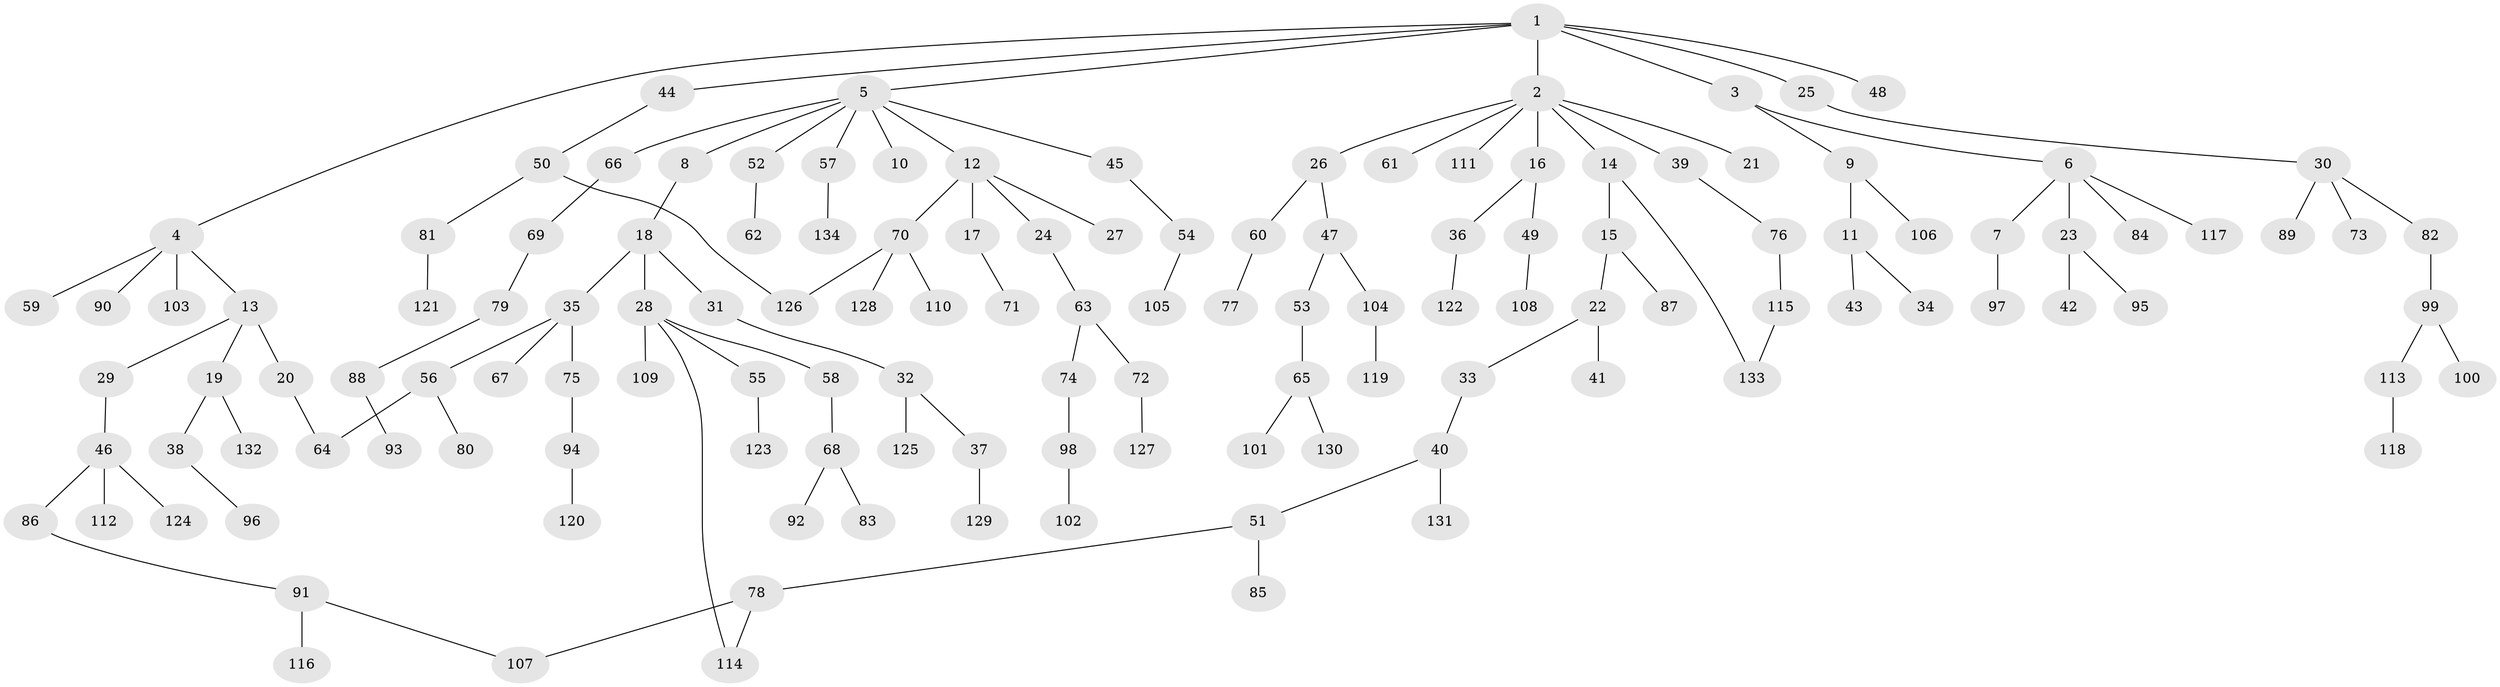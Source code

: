 // coarse degree distribution, {8: 0.02197802197802198, 7: 0.02197802197802198, 4: 0.04395604395604396, 1: 0.4725274725274725, 2: 0.25274725274725274, 3: 0.16483516483516483, 5: 0.02197802197802198}
// Generated by graph-tools (version 1.1) at 2025/51/02/27/25 19:51:37]
// undirected, 134 vertices, 138 edges
graph export_dot {
graph [start="1"]
  node [color=gray90,style=filled];
  1;
  2;
  3;
  4;
  5;
  6;
  7;
  8;
  9;
  10;
  11;
  12;
  13;
  14;
  15;
  16;
  17;
  18;
  19;
  20;
  21;
  22;
  23;
  24;
  25;
  26;
  27;
  28;
  29;
  30;
  31;
  32;
  33;
  34;
  35;
  36;
  37;
  38;
  39;
  40;
  41;
  42;
  43;
  44;
  45;
  46;
  47;
  48;
  49;
  50;
  51;
  52;
  53;
  54;
  55;
  56;
  57;
  58;
  59;
  60;
  61;
  62;
  63;
  64;
  65;
  66;
  67;
  68;
  69;
  70;
  71;
  72;
  73;
  74;
  75;
  76;
  77;
  78;
  79;
  80;
  81;
  82;
  83;
  84;
  85;
  86;
  87;
  88;
  89;
  90;
  91;
  92;
  93;
  94;
  95;
  96;
  97;
  98;
  99;
  100;
  101;
  102;
  103;
  104;
  105;
  106;
  107;
  108;
  109;
  110;
  111;
  112;
  113;
  114;
  115;
  116;
  117;
  118;
  119;
  120;
  121;
  122;
  123;
  124;
  125;
  126;
  127;
  128;
  129;
  130;
  131;
  132;
  133;
  134;
  1 -- 2;
  1 -- 3;
  1 -- 4;
  1 -- 5;
  1 -- 25;
  1 -- 44;
  1 -- 48;
  2 -- 14;
  2 -- 16;
  2 -- 21;
  2 -- 26;
  2 -- 39;
  2 -- 61;
  2 -- 111;
  3 -- 6;
  3 -- 9;
  4 -- 13;
  4 -- 59;
  4 -- 90;
  4 -- 103;
  5 -- 8;
  5 -- 10;
  5 -- 12;
  5 -- 45;
  5 -- 52;
  5 -- 57;
  5 -- 66;
  6 -- 7;
  6 -- 23;
  6 -- 84;
  6 -- 117;
  7 -- 97;
  8 -- 18;
  9 -- 11;
  9 -- 106;
  11 -- 34;
  11 -- 43;
  12 -- 17;
  12 -- 24;
  12 -- 27;
  12 -- 70;
  13 -- 19;
  13 -- 20;
  13 -- 29;
  14 -- 15;
  14 -- 133;
  15 -- 22;
  15 -- 87;
  16 -- 36;
  16 -- 49;
  17 -- 71;
  18 -- 28;
  18 -- 31;
  18 -- 35;
  19 -- 38;
  19 -- 132;
  20 -- 64;
  22 -- 33;
  22 -- 41;
  23 -- 42;
  23 -- 95;
  24 -- 63;
  25 -- 30;
  26 -- 47;
  26 -- 60;
  28 -- 55;
  28 -- 58;
  28 -- 109;
  28 -- 114;
  29 -- 46;
  30 -- 73;
  30 -- 82;
  30 -- 89;
  31 -- 32;
  32 -- 37;
  32 -- 125;
  33 -- 40;
  35 -- 56;
  35 -- 67;
  35 -- 75;
  36 -- 122;
  37 -- 129;
  38 -- 96;
  39 -- 76;
  40 -- 51;
  40 -- 131;
  44 -- 50;
  45 -- 54;
  46 -- 86;
  46 -- 112;
  46 -- 124;
  47 -- 53;
  47 -- 104;
  49 -- 108;
  50 -- 81;
  50 -- 126;
  51 -- 78;
  51 -- 85;
  52 -- 62;
  53 -- 65;
  54 -- 105;
  55 -- 123;
  56 -- 64;
  56 -- 80;
  57 -- 134;
  58 -- 68;
  60 -- 77;
  63 -- 72;
  63 -- 74;
  65 -- 101;
  65 -- 130;
  66 -- 69;
  68 -- 83;
  68 -- 92;
  69 -- 79;
  70 -- 110;
  70 -- 126;
  70 -- 128;
  72 -- 127;
  74 -- 98;
  75 -- 94;
  76 -- 115;
  78 -- 107;
  78 -- 114;
  79 -- 88;
  81 -- 121;
  82 -- 99;
  86 -- 91;
  88 -- 93;
  91 -- 116;
  91 -- 107;
  94 -- 120;
  98 -- 102;
  99 -- 100;
  99 -- 113;
  104 -- 119;
  113 -- 118;
  115 -- 133;
}
